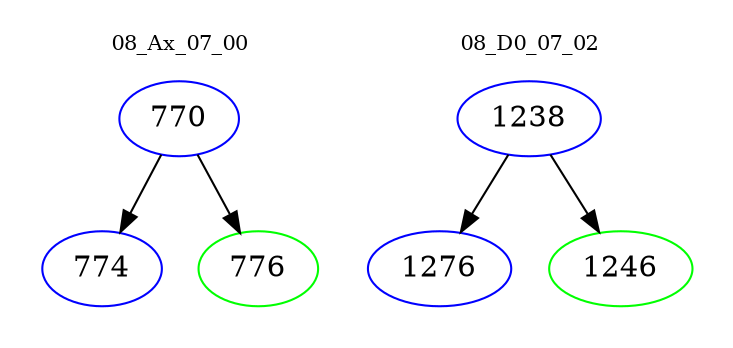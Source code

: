 digraph{
subgraph cluster_0 {
color = white
label = "08_Ax_07_00";
fontsize=10;
T0_770 [label="770", color="blue"]
T0_770 -> T0_774 [color="black"]
T0_774 [label="774", color="blue"]
T0_770 -> T0_776 [color="black"]
T0_776 [label="776", color="green"]
}
subgraph cluster_1 {
color = white
label = "08_D0_07_02";
fontsize=10;
T1_1238 [label="1238", color="blue"]
T1_1238 -> T1_1276 [color="black"]
T1_1276 [label="1276", color="blue"]
T1_1238 -> T1_1246 [color="black"]
T1_1246 [label="1246", color="green"]
}
}
